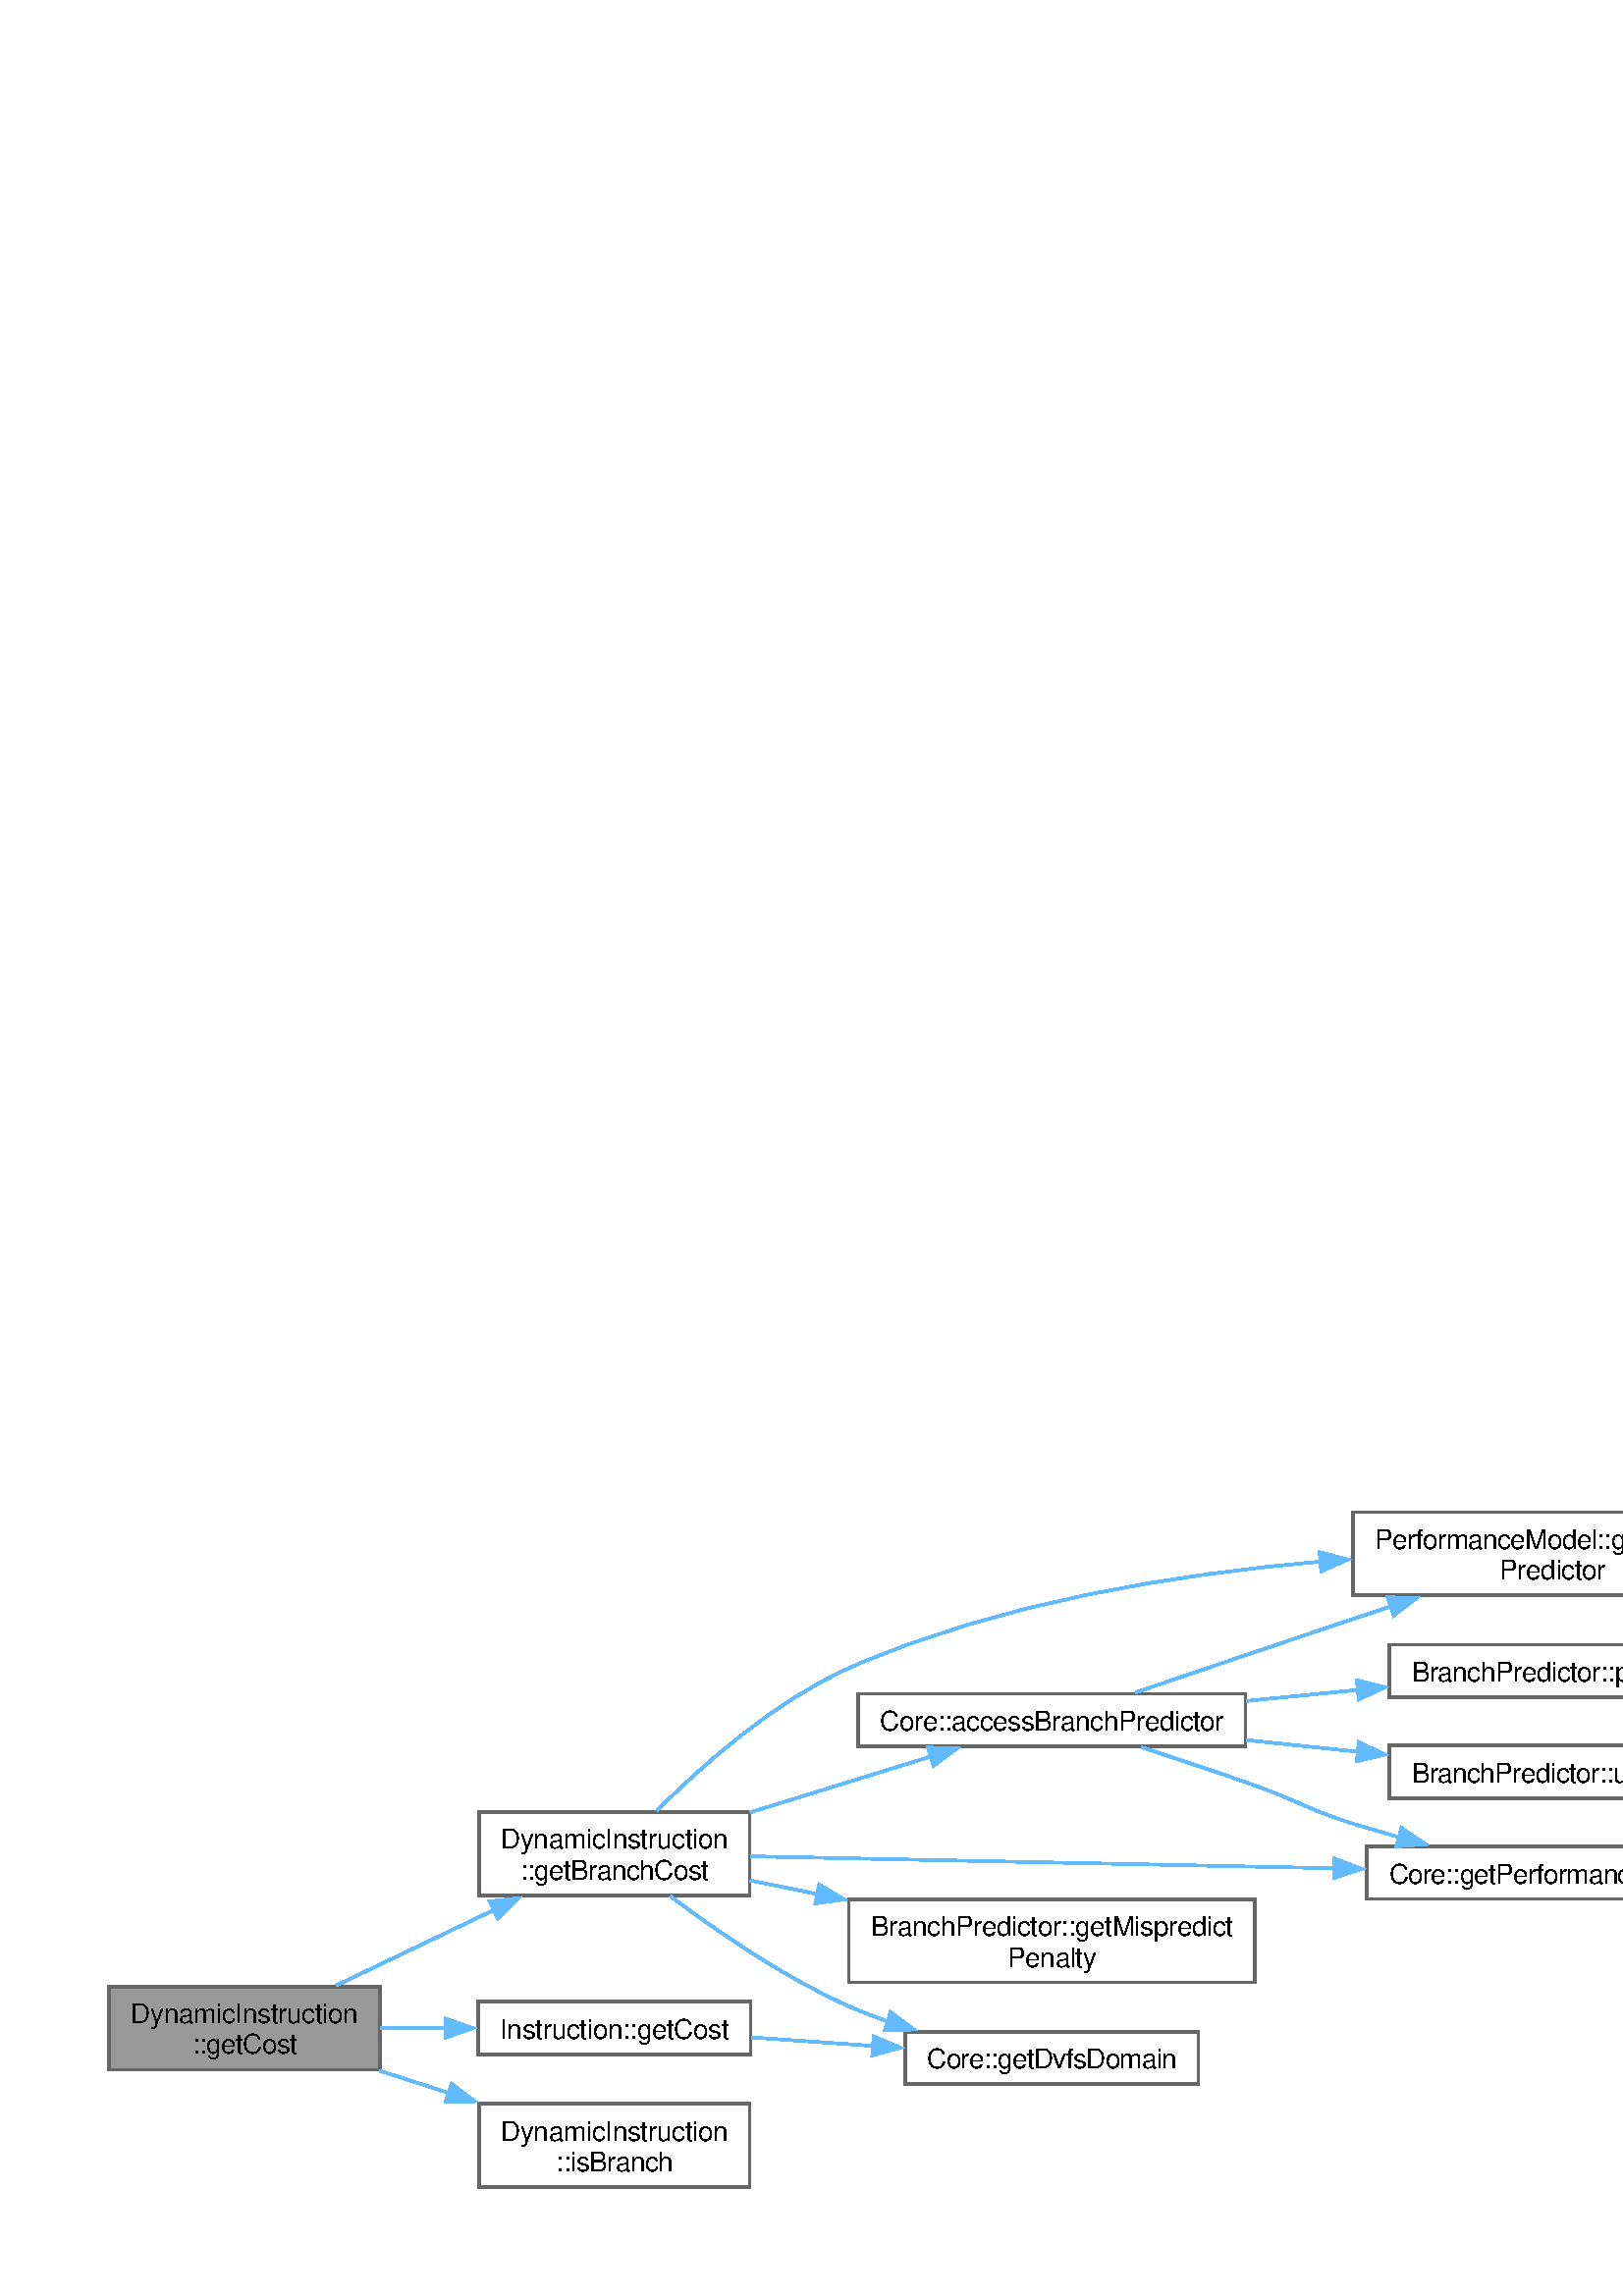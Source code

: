 %!PS-Adobe-3.0
%%Pages: (atend)
%%BoundingBox: (atend)
%%EndComments
save
%%BeginProlog
/DotDict 200 dict def
DotDict begin

/setupLatin1 {
mark
/EncodingVector 256 array def
 EncodingVector 0

ISOLatin1Encoding 0 255 getinterval putinterval
EncodingVector 45 /hyphen put

% Set up ISO Latin 1 character encoding
/starnetISO {
        dup dup findfont dup length dict begin
        { 1 index /FID ne { def }{ pop pop } ifelse
        } forall
        /Encoding EncodingVector def
        currentdict end definefont
} def
/Times-Roman starnetISO def
/Times-Italic starnetISO def
/Times-Bold starnetISO def
/Times-BoldItalic starnetISO def
/Helvetica starnetISO def
/Helvetica-Oblique starnetISO def
/Helvetica-Bold starnetISO def
/Helvetica-BoldOblique starnetISO def
/Courier starnetISO def
/Courier-Oblique starnetISO def
/Courier-Bold starnetISO def
/Courier-BoldOblique starnetISO def
cleartomark
} bind def

%%BeginResource: procset graphviz 0 0
/coord-font-family /Times-Roman def
/default-font-family /Times-Roman def
/coordfont coord-font-family findfont 8 scalefont def

/InvScaleFactor 1.0 def
/set_scale {
       dup 1 exch div /InvScaleFactor exch def
       scale
} bind def

% styles
/solid { [] 0 setdash } bind def
/dashed { [9 InvScaleFactor mul dup ] 0 setdash } bind def
/dotted { [1 InvScaleFactor mul 6 InvScaleFactor mul] 0 setdash } bind def
/invis {/fill {newpath} def /stroke {newpath} def /show {pop newpath} def} bind def
/bold { 2 setlinewidth } bind def
/filled { } bind def
/unfilled { } bind def
/rounded { } bind def
/diagonals { } bind def
/tapered { } bind def

% hooks for setting color 
/nodecolor { sethsbcolor } bind def
/edgecolor { sethsbcolor } bind def
/graphcolor { sethsbcolor } bind def
/nopcolor {pop pop pop} bind def

/beginpage {	% i j npages
	/npages exch def
	/j exch def
	/i exch def
	/str 10 string def
	npages 1 gt {
		gsave
			coordfont setfont
			0 0 moveto
			(\() show i str cvs show (,) show j str cvs show (\)) show
		grestore
	} if
} bind def

/set_font {
	findfont exch
	scalefont setfont
} def

% draw text fitted to its expected width
/alignedtext {			% width text
	/text exch def
	/width exch def
	gsave
		width 0 gt {
			[] 0 setdash
			text stringwidth pop width exch sub text length div 0 text ashow
		} if
	grestore
} def

/boxprim {				% xcorner ycorner xsize ysize
		4 2 roll
		moveto
		2 copy
		exch 0 rlineto
		0 exch rlineto
		pop neg 0 rlineto
		closepath
} bind def

/ellipse_path {
	/ry exch def
	/rx exch def
	/y exch def
	/x exch def
	matrix currentmatrix
	newpath
	x y translate
	rx ry scale
	0 0 1 0 360 arc
	setmatrix
} bind def

/endpage { showpage } bind def
/showpage { } def

/layercolorseq
	[	% layer color sequence - darkest to lightest
		[0 0 0]
		[.2 .8 .8]
		[.4 .8 .8]
		[.6 .8 .8]
		[.8 .8 .8]
	]
def

/layerlen layercolorseq length def

/setlayer {/maxlayer exch def /curlayer exch def
	layercolorseq curlayer 1 sub layerlen mod get
	aload pop sethsbcolor
	/nodecolor {nopcolor} def
	/edgecolor {nopcolor} def
	/graphcolor {nopcolor} def
} bind def

/onlayer { curlayer ne {invis} if } def

/onlayers {
	/myupper exch def
	/mylower exch def
	curlayer mylower lt
	curlayer myupper gt
	or
	{invis} if
} def

/curlayer 0 def

%%EndResource
%%EndProlog
%%BeginSetup
14 default-font-family set_font
% /arrowlength 10 def
% /arrowwidth 5 def

% make sure pdfmark is harmless for PS-interpreters other than Distiller
/pdfmark where {pop} {userdict /pdfmark /cleartomark load put} ifelse
% make '<<' and '>>' safe on PS Level 1 devices
/languagelevel where {pop languagelevel}{1} ifelse
2 lt {
    userdict (<<) cvn ([) cvn load put
    userdict (>>) cvn ([) cvn load put
} if

%%EndSetup
setupLatin1
%%Page: 1 1
%%PageBoundingBox: 36 36 647 292
%%PageOrientation: Portrait
0 0 1 beginpage
gsave
36 36 611 256 boxprim clip newpath
1 1 set_scale 0 rotate 40 40 translate
% Node1
gsave
0 0 0.6 nodecolor
newpath 99.25 73.5 moveto
0 73.5 lineto
0 43 lineto
99.25 43 lineto
closepath fill
1 setlinewidth
filled
0 0 0.4 nodecolor
newpath 99.25 73.5 moveto
0 73.5 lineto
0 43 lineto
99.25 43 lineto
closepath stroke
0 0 0 nodecolor
10 /Helvetica set_font
8 60 moveto 83.25 (DynamicInstruction) alignedtext
0 0 0 nodecolor
10 /Helvetica set_font
30.5 48.75 moveto 38.25 (::getCost) alignedtext
grestore
% Node2
gsave
[ /Rect [ 135.625 107 234.875 137.5 ]
  /Border [ 0 0 0 ]
  /Action << /Subtype /URI /URI ($classDynamicInstruction.html#a4c096d9aa9a613bb4bd33722776d2af6) >>
  /Subtype /Link
/ANN pdfmark
0 0 1 nodecolor
newpath 234.875 137.5 moveto
135.625 137.5 lineto
135.625 107 lineto
234.875 107 lineto
closepath fill
1 setlinewidth
filled
0 0 0.4 nodecolor
newpath 234.875 137.5 moveto
135.625 137.5 lineto
135.625 107 lineto
234.875 107 lineto
closepath stroke
0 0 0 nodecolor
10 /Helvetica set_font
143.625 124 moveto 83.25 (DynamicInstruction) alignedtext
0 0 0 nodecolor
10 /Helvetica set_font
150.75 112.75 moveto 69 (::getBranchCost) alignedtext
grestore
% Node1->Node2
gsave
1 setlinewidth
solid
0.573 0.612 1 edgecolor
newpath 83.313 73.906 moveto
100.704 82.235 122.311 92.584 141.066 101.567 curveto
stroke
0.573 0.612 1 edgecolor
newpath 139.54 104.717 moveto
150.071 105.88 lineto
142.564 98.404 lineto
closepath fill
1 setlinewidth
solid
0.573 0.612 1 edgecolor
newpath 139.54 104.717 moveto
150.071 105.88 lineto
142.564 98.404 lineto
closepath stroke
grestore
% Node10
gsave
[ /Rect [ 135.25 48.625 235.25 67.875 ]
  /Border [ 0 0 0 ]
  /Action << /Subtype /URI /URI ($classInstruction.html#ab8402a6cebded117a0cb7e385d58deb2) >>
  /Subtype /Link
/ANN pdfmark
0 0 1 nodecolor
newpath 235.25 67.875 moveto
135.25 67.875 lineto
135.25 48.625 lineto
235.25 48.625 lineto
closepath fill
1 setlinewidth
filled
0 0 0.4 nodecolor
newpath 235.25 67.875 moveto
135.25 67.875 lineto
135.25 48.625 lineto
235.25 48.625 lineto
closepath stroke
0 0 0 nodecolor
10 /Helvetica set_font
143.25 54.375 moveto 84 (Instruction::getCost) alignedtext
grestore
% Node1->Node10
gsave
1 setlinewidth
solid
0.573 0.612 1 edgecolor
newpath 99.623 58.25 moveto
107.33 58.25 115.378 58.25 123.315 58.25 curveto
stroke
0.573 0.612 1 edgecolor
newpath 123.297 61.75 moveto
133.297 58.25 lineto
123.297 54.75 lineto
closepath fill
1 setlinewidth
solid
0.573 0.612 1 edgecolor
newpath 123.297 61.75 moveto
133.297 58.25 lineto
123.297 54.75 lineto
closepath stroke
grestore
% Node11
gsave
[ /Rect [ 135.625 0 234.875 30.5 ]
  /Border [ 0 0 0 ]
  /Action << /Subtype /URI /URI ($classDynamicInstruction.html#ae0342d8d87acb522088e3d7136b0d5ee) >>
  /Subtype /Link
/ANN pdfmark
0 0 1 nodecolor
newpath 234.875 30.5 moveto
135.625 30.5 lineto
135.625 0 lineto
234.875 0 lineto
closepath fill
1 setlinewidth
filled
0 0 0.4 nodecolor
newpath 234.875 30.5 moveto
135.625 30.5 lineto
135.625 0 lineto
234.875 0 lineto
closepath stroke
0 0 0 nodecolor
10 /Helvetica set_font
143.625 17 moveto 83.25 (DynamicInstruction) alignedtext
0 0 0 nodecolor
10 /Helvetica set_font
163.875 5.75 moveto 42.75 (::isBranch) alignedtext
grestore
% Node1->Node11
gsave
1 setlinewidth
solid
0.573 0.612 1 edgecolor
newpath 99.245 42.604 moveto
107.535 39.937 116.229 37.139 124.763 34.393 curveto
stroke
0.573 0.612 1 edgecolor
newpath 125.555 37.815 moveto
134.002 31.42 lineto
123.41 31.151 lineto
closepath fill
1 setlinewidth
solid
0.573 0.612 1 edgecolor
newpath 125.555 37.815 moveto
134.002 31.42 lineto
123.41 31.151 lineto
closepath stroke
grestore
% Node3
gsave
[ /Rect [ 274.625 161.625 416.625 180.875 ]
  /Border [ 0 0 0 ]
  /Action << /Subtype /URI /URI ($classCore.html#a06b14c559db57234295c6d4e1c8d7817) >>
  /Subtype /Link
/ANN pdfmark
0 0 1 nodecolor
newpath 416.625 180.875 moveto
274.625 180.875 lineto
274.625 161.625 lineto
416.625 161.625 lineto
closepath fill
1 setlinewidth
filled
0 0 0.4 nodecolor
newpath 416.625 180.875 moveto
274.625 180.875 lineto
274.625 161.625 lineto
416.625 161.625 lineto
closepath stroke
0 0 0 nodecolor
10 /Helvetica set_font
282.625 167.375 moveto 126 (Core::accessBranchPredictor) alignedtext
grestore
% Node2->Node3
gsave
1 setlinewidth
solid
0.573 0.612 1 edgecolor
newpath 235.06 137.351 moveto
256.225 143.9 280.803 151.504 301.311 157.849 curveto
stroke
0.573 0.612 1 edgecolor
newpath 300.204 161.17 moveto
310.792 160.782 lineto
302.274 154.483 lineto
closepath fill
1 setlinewidth
solid
0.573 0.612 1 edgecolor
newpath 300.204 161.17 moveto
310.792 160.782 lineto
302.274 154.483 lineto
closepath stroke
grestore
% Node4
gsave
[ /Rect [ 456 217 602.5 247.5 ]
  /Border [ 0 0 0 ]
  /Action << /Subtype /URI /URI ($classPerformanceModel.html#a93ab0ef5d192caab72bbf5916b5d0d4f) >>
  /Subtype /Link
/ANN pdfmark
0 0 1 nodecolor
newpath 602.5 247.5 moveto
456 247.5 lineto
456 217 lineto
602.5 217 lineto
closepath fill
1 setlinewidth
filled
0 0 0.4 nodecolor
newpath 602.5 247.5 moveto
456 247.5 lineto
456 217 lineto
602.5 217 lineto
closepath stroke
0 0 0 nodecolor
10 /Helvetica set_font
464 234 moveto 130.5 (PerformanceModel::getBranch) alignedtext
0 0 0 nodecolor
10 /Helvetica set_font
509.75 222.75 moveto 39 (Predictor) alignedtext
grestore
% Node2->Node4
gsave
1 setlinewidth
solid
0.573 0.612 1 edgecolor
newpath 200.9 137.991 moveto
216.668 153.885 243.275 177.812 271.25 190.25 curveto
325.787 214.498 392.42 224.906 444.171 229.301 curveto
stroke
0.573 0.612 1 edgecolor
newpath 443.895 232.79 moveto
454.137 230.08 lineto
444.44 225.811 lineto
closepath fill
1 setlinewidth
solid
0.573 0.612 1 edgecolor
newpath 443.895 232.79 moveto
454.137 230.08 lineto
444.44 225.811 lineto
closepath stroke
grestore
% Node5
gsave
[ /Rect [ 461.25 105.625 597.25 124.875 ]
  /Border [ 0 0 0 ]
  /Action << /Subtype /URI /URI ($classCore.html#a3c62d0f1f6fe1b51aced0f89ff477ed3) >>
  /Subtype /Link
/ANN pdfmark
0 0 1 nodecolor
newpath 597.25 124.875 moveto
461.25 124.875 lineto
461.25 105.625 lineto
597.25 105.625 lineto
closepath fill
1 setlinewidth
filled
0 0 0.4 nodecolor
newpath 597.25 124.875 moveto
461.25 124.875 lineto
461.25 105.625 lineto
597.25 105.625 lineto
closepath stroke
0 0 0 nodecolor
10 /Helvetica set_font
469.25 111.375 moveto 120 (Core::getPerformanceModel) alignedtext
grestore
% Node2->Node5
gsave
1 setlinewidth
solid
0.573 0.612 1 edgecolor
newpath 235.25 121.247 moveto
291.209 120.102 383.538 118.212 449.599 116.86 curveto
stroke
0.573 0.612 1 edgecolor
newpath 449.349 120.366 moveto
459.275 116.662 lineto
449.206 113.367 lineto
closepath fill
1 setlinewidth
solid
0.573 0.612 1 edgecolor
newpath 449.349 120.366 moveto
459.275 116.662 lineto
449.206 113.367 lineto
closepath stroke
grestore
% Node8
gsave
[ /Rect [ 291.875 37.625 399.375 56.875 ]
  /Border [ 0 0 0 ]
  /Action << /Subtype /URI /URI ($classCore.html#af5180e4d17992c1a5f2115905d07958d) >>
  /Subtype /Link
/ANN pdfmark
0 0 1 nodecolor
newpath 399.375 56.875 moveto
291.875 56.875 lineto
291.875 37.625 lineto
399.375 37.625 lineto
closepath fill
1 setlinewidth
filled
0 0 0.4 nodecolor
newpath 399.375 56.875 moveto
291.875 56.875 lineto
291.875 37.625 lineto
399.375 37.625 lineto
closepath stroke
0 0 0 nodecolor
10 /Helvetica set_font
299.875 43.375 moveto 91.5 (Core::getDvfsDomain) alignedtext
grestore
% Node2->Node8
gsave
1 setlinewidth
solid
0.573 0.612 1 edgecolor
newpath 205.773 106.68 moveto
222.339 94.155 247.186 76.938 271.25 66.25 curveto
275.839 64.212 280.69 62.359 285.623 60.682 curveto
stroke
0.573 0.612 1 edgecolor
newpath 286.538 64.063 moveto
295.038 57.739 lineto
284.449 57.382 lineto
closepath fill
1 setlinewidth
solid
0.573 0.612 1 edgecolor
newpath 286.538 64.063 moveto
295.038 57.739 lineto
284.449 57.382 lineto
closepath stroke
grestore
% Node9
gsave
[ /Rect [ 271.25 75 420 105.5 ]
  /Border [ 0 0 0 ]
  /Action << /Subtype /URI /URI ($classBranchPredictor.html#a67d2abed8b9c56239fb355991f41322a) >>
  /Subtype /Link
/ANN pdfmark
0 0 1 nodecolor
newpath 420 105.5 moveto
271.25 105.5 lineto
271.25 75 lineto
420 75 lineto
closepath fill
1 setlinewidth
filled
0 0 0.4 nodecolor
newpath 420 105.5 moveto
271.25 105.5 lineto
271.25 75 lineto
420 75 lineto
closepath stroke
0 0 0 nodecolor
10 /Helvetica set_font
279.25 92 moveto 132.75 (BranchPredictor::getMispredict) alignedtext
0 0 0 nodecolor
10 /Helvetica set_font
329.5 80.75 moveto 32.25 (Penalty) alignedtext
grestore
% Node2->Node9
gsave
1 setlinewidth
solid
0.573 0.612 1 edgecolor
newpath 235.06 112.388 moveto
242.959 110.792 251.334 109.1 259.795 107.39 curveto
stroke
0.573 0.612 1 edgecolor
newpath 260.343 110.85 moveto
269.452 105.439 lineto
258.957 103.989 lineto
closepath fill
1 setlinewidth
solid
0.573 0.612 1 edgecolor
newpath 260.343 110.85 moveto
269.452 105.439 lineto
258.957 103.989 lineto
closepath stroke
grestore
% Node3->Node4
gsave
1 setlinewidth
solid
0.573 0.612 1 edgecolor
newpath 376.32 181.345 moveto
398.311 188.808 429.011 199.203 456 208.25 curveto
460.637 209.804 465.443 211.411 470.272 213.022 curveto
stroke
0.573 0.612 1 edgecolor
newpath 468.794 216.219 moveto
479.388 216.059 lineto
471.006 209.577 lineto
closepath fill
1 setlinewidth
solid
0.573 0.612 1 edgecolor
newpath 468.794 216.219 moveto
479.388 216.059 lineto
471.006 209.577 lineto
closepath stroke
grestore
% Node3->Node5
gsave
1 setlinewidth
solid
0.573 0.612 1 edgecolor
newpath 378.537 161.232 moveto
391.463 157.065 406.497 152.08 420 147.25 curveto
436.164 141.468 439.638 138.447 456 133.25 curveto
461.481 131.509 467.238 129.83 473.011 128.243 curveto
stroke
0.573 0.612 1 edgecolor
newpath 473.829 131.648 moveto
482.599 125.703 lineto
472.036 124.881 lineto
closepath fill
1 setlinewidth
solid
0.573 0.612 1 edgecolor
newpath 473.829 131.648 moveto
482.599 125.703 lineto
472.036 124.881 lineto
closepath stroke
grestore
% Node6
gsave
[ /Rect [ 469.5 179.625 589 198.875 ]
  /Border [ 0 0 0 ]
  /Action << /Subtype /URI /URI ($classBranchPredictor.html#a80283dd1a9d4071abdab6c8e692fa4e3) >>
  /Subtype /Link
/ANN pdfmark
0 0 1 nodecolor
newpath 589 198.875 moveto
469.5 198.875 lineto
469.5 179.625 lineto
589 179.625 lineto
closepath fill
1 setlinewidth
filled
0 0 0.4 nodecolor
newpath 589 198.875 moveto
469.5 198.875 lineto
469.5 179.625 lineto
589 179.625 lineto
closepath stroke
0 0 0 nodecolor
10 /Helvetica set_font
477.5 185.375 moveto 103.5 (BranchPredictor::predict) alignedtext
grestore
% Node3->Node6
gsave
1 setlinewidth
solid
0.573 0.612 1 edgecolor
newpath 417.106 178.235 moveto
430.583 179.571 444.69 180.969 458.154 182.303 curveto
stroke
0.573 0.612 1 edgecolor
newpath 457.483 185.754 moveto
467.78 183.257 lineto
458.174 178.788 lineto
closepath fill
1 setlinewidth
solid
0.573 0.612 1 edgecolor
newpath 457.483 185.754 moveto
467.78 183.257 lineto
458.174 178.788 lineto
closepath stroke
grestore
% Node7
gsave
[ /Rect [ 469.5 142.625 589 161.875 ]
  /Border [ 0 0 0 ]
  /Action << /Subtype /URI /URI ($classBranchPredictor.html#ac005a95a89c8aa582c9f964c1791d623) >>
  /Subtype /Link
/ANN pdfmark
0 0 1 nodecolor
newpath 589 161.875 moveto
469.5 161.875 lineto
469.5 142.625 lineto
589 142.625 lineto
closepath fill
1 setlinewidth
filled
0 0 0.4 nodecolor
newpath 589 161.875 moveto
469.5 161.875 lineto
469.5 142.625 lineto
589 142.625 lineto
closepath stroke
0 0 0 nodecolor
10 /Helvetica set_font
477.5 148.375 moveto 103.5 (BranchPredictor::update) alignedtext
grestore
% Node3->Node7
gsave
1 setlinewidth
solid
0.573 0.612 1 edgecolor
newpath 417.106 163.877 moveto
430.583 162.467 444.69 160.991 458.154 159.583 curveto
stroke
0.573 0.612 1 edgecolor
newpath 458.199 163.097 moveto
467.781 158.576 lineto
457.471 156.135 lineto
closepath fill
1 setlinewidth
solid
0.573 0.612 1 edgecolor
newpath 458.199 163.097 moveto
467.781 158.576 lineto
457.471 156.135 lineto
closepath stroke
grestore
% Node10->Node8
gsave
1 setlinewidth
solid
0.573 0.612 1 edgecolor
newpath 235.493 54.83 moveto
249.675 53.845 265.36 52.755 280.312 51.717 curveto
stroke
0.573 0.612 1 edgecolor
newpath 280.322 55.225 moveto
290.055 51.04 lineto
279.837 48.242 lineto
closepath fill
1 setlinewidth
solid
0.573 0.612 1 edgecolor
newpath 280.322 55.225 moveto
290.055 51.04 lineto
279.837 48.242 lineto
closepath stroke
grestore
endpage
showpage
grestore
%%PageTrailer
%%EndPage: 1
%%Trailer
%%Pages: 1
%%BoundingBox: 36 36 647 292
end
restore
%%EOF
